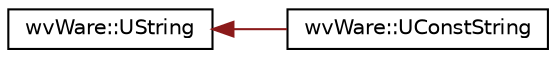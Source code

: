 digraph "类继承关系图"
{
  edge [fontname="Helvetica",fontsize="10",labelfontname="Helvetica",labelfontsize="10"];
  node [fontname="Helvetica",fontsize="10",shape=record];
  rankdir="LR";
  Node0 [label="wvWare::UString",height=0.2,width=0.4,color="black", fillcolor="white", style="filled",URL="$classwv_ware_1_1_u_string.html",tooltip="Unicode string class "];
  Node0 -> Node1 [dir="back",color="firebrick4",fontsize="10",style="solid",fontname="Helvetica"];
  Node1 [label="wvWare::UConstString",height=0.2,width=0.4,color="black", fillcolor="white", style="filled",URL="$classwv_ware_1_1_u_const_string.html"];
}
